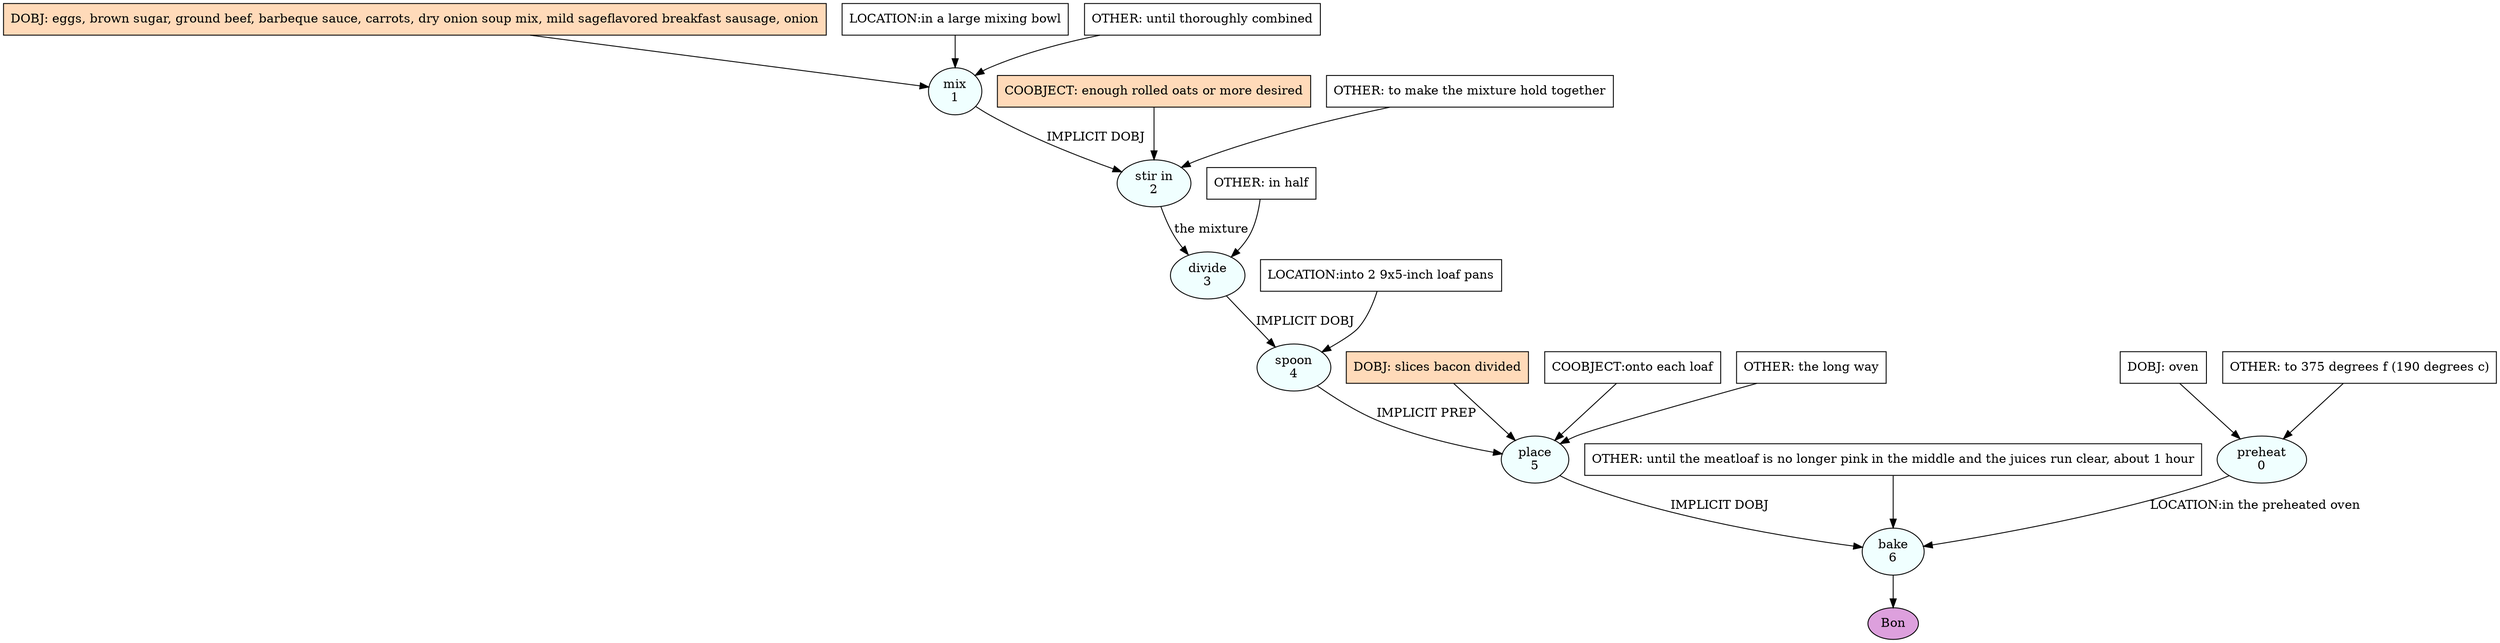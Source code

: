 digraph recipe {
E0[label="preheat
0", shape=oval, style=filled, fillcolor=azure]
E1[label="mix
1", shape=oval, style=filled, fillcolor=azure]
E2[label="stir in
2", shape=oval, style=filled, fillcolor=azure]
E3[label="divide
3", shape=oval, style=filled, fillcolor=azure]
E4[label="spoon
4", shape=oval, style=filled, fillcolor=azure]
E5[label="place
5", shape=oval, style=filled, fillcolor=azure]
E6[label="bake
6", shape=oval, style=filled, fillcolor=azure]
D1[label="DOBJ: eggs, brown sugar, ground beef, barbeque sauce, carrots, dry onion soup mix, mild sageflavored breakfast sausage, onion", shape=box, style=filled, fillcolor=peachpuff]
D1 -> E1
P1_0[label="LOCATION:in a large mixing bowl", shape=box, style=filled, fillcolor=white]
P1_0 -> E1
O1_0[label="OTHER: until thoroughly combined", shape=box, style=filled, fillcolor=white]
O1_0 -> E1
D0[label="DOBJ: oven", shape=box, style=filled, fillcolor=white]
D0 -> E0
O0_0[label="OTHER: to 375 degrees f (190 degrees c)", shape=box, style=filled, fillcolor=white]
O0_0 -> E0
E1 -> E2 [label="IMPLICIT DOBJ"]
P2_0_ing[label="COOBJECT: enough rolled oats or more desired", shape=box, style=filled, fillcolor=peachpuff]
P2_0_ing -> E2
O2_0_0[label="OTHER: to make the mixture hold together", shape=box, style=filled, fillcolor=white]
O2_0_0 -> E2
E2 -> E3 [label="the mixture"]
O3_0_0[label="OTHER: in half", shape=box, style=filled, fillcolor=white]
O3_0_0 -> E3
E3 -> E4 [label="IMPLICIT DOBJ"]
P4_0_0[label="LOCATION:into 2 9x5-inch loaf pans", shape=box, style=filled, fillcolor=white]
P4_0_0 -> E4
D5_ing[label="DOBJ: slices bacon divided", shape=box, style=filled, fillcolor=peachpuff]
D5_ing -> E5
E4 -> E5 [label="IMPLICIT PREP"]
P5_1_0[label="COOBJECT:onto each loaf", shape=box, style=filled, fillcolor=white]
P5_1_0 -> E5
O5_0_0[label="OTHER: the long way", shape=box, style=filled, fillcolor=white]
O5_0_0 -> E5
E5 -> E6 [label="IMPLICIT DOBJ"]
E0 -> E6 [label="LOCATION:in the preheated oven"]
O6_0_0[label="OTHER: until the meatloaf is no longer pink in the middle and the juices run clear, about 1 hour", shape=box, style=filled, fillcolor=white]
O6_0_0 -> E6
EOR[label="Bon", shape=oval, style=filled, fillcolor=plum]
E6 -> EOR
}
